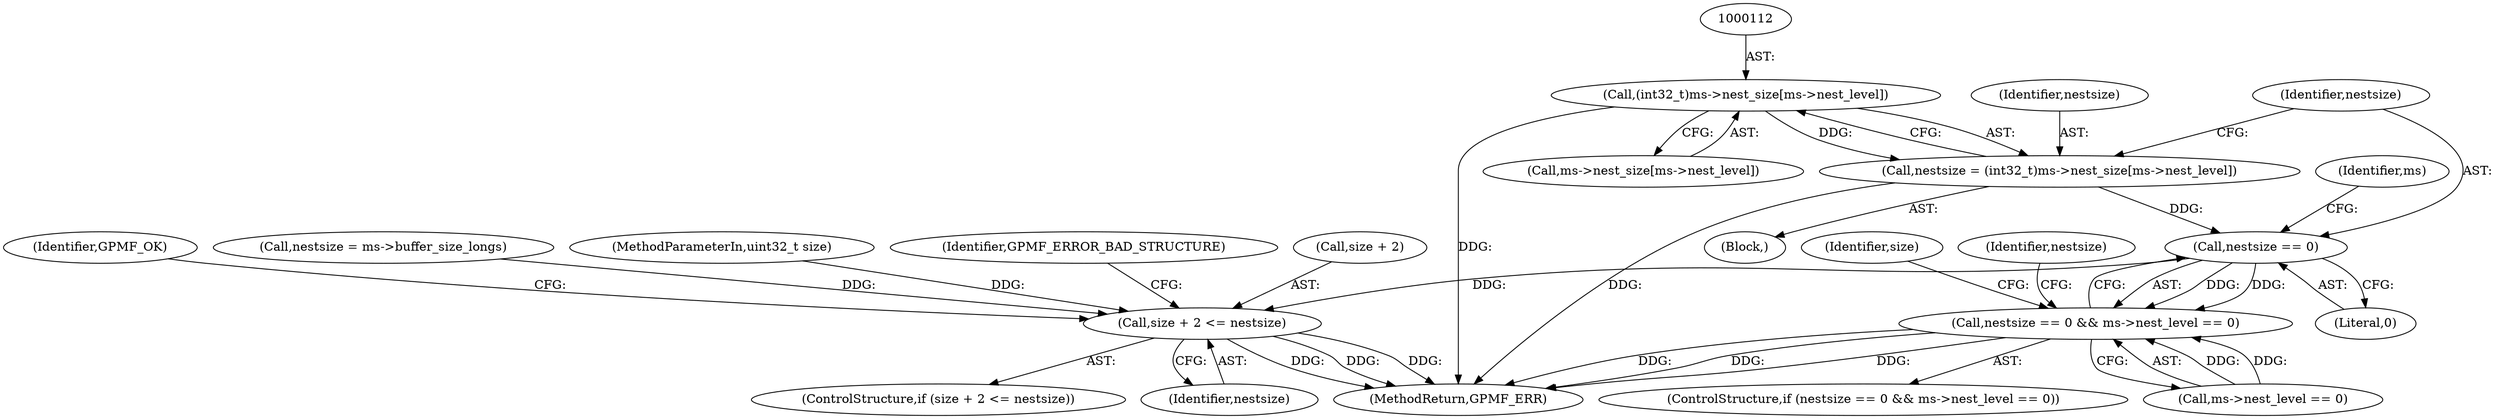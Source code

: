 digraph "0_gpmf-parser_341f12cd5b97ab419e53853ca00176457c9f1681@pointer" {
"1000111" [label="(Call,(int32_t)ms->nest_size[ms->nest_level])"];
"1000109" [label="(Call,nestsize = (int32_t)ms->nest_size[ms->nest_level])"];
"1000122" [label="(Call,nestsize == 0)"];
"1000121" [label="(Call,nestsize == 0 && ms->nest_level == 0)"];
"1000136" [label="(Call,size + 2 <= nestsize)"];
"1000142" [label="(Identifier,GPMF_OK)"];
"1000130" [label="(Call,nestsize = ms->buffer_size_longs)"];
"1000111" [label="(Call,(int32_t)ms->nest_size[ms->nest_level])"];
"1000113" [label="(Call,ms->nest_size[ms->nest_level])"];
"1000120" [label="(ControlStructure,if (nestsize == 0 && ms->nest_level == 0))"];
"1000125" [label="(Call,ms->nest_level == 0)"];
"1000103" [label="(MethodParameterIn,uint32_t size)"];
"1000122" [label="(Call,nestsize == 0)"];
"1000144" [label="(Identifier,GPMF_ERROR_BAD_STRUCTURE)"];
"1000110" [label="(Identifier,nestsize)"];
"1000135" [label="(ControlStructure,if (size + 2 <= nestsize))"];
"1000123" [label="(Identifier,nestsize)"];
"1000124" [label="(Literal,0)"];
"1000136" [label="(Call,size + 2 <= nestsize)"];
"1000107" [label="(Block,)"];
"1000109" [label="(Call,nestsize = (int32_t)ms->nest_size[ms->nest_level])"];
"1000138" [label="(Identifier,size)"];
"1000127" [label="(Identifier,ms)"];
"1000131" [label="(Identifier,nestsize)"];
"1000121" [label="(Call,nestsize == 0 && ms->nest_level == 0)"];
"1000137" [label="(Call,size + 2)"];
"1000140" [label="(Identifier,nestsize)"];
"1000145" [label="(MethodReturn,GPMF_ERR)"];
"1000111" -> "1000109"  [label="AST: "];
"1000111" -> "1000113"  [label="CFG: "];
"1000112" -> "1000111"  [label="AST: "];
"1000113" -> "1000111"  [label="AST: "];
"1000109" -> "1000111"  [label="CFG: "];
"1000111" -> "1000145"  [label="DDG: "];
"1000111" -> "1000109"  [label="DDG: "];
"1000109" -> "1000107"  [label="AST: "];
"1000110" -> "1000109"  [label="AST: "];
"1000123" -> "1000109"  [label="CFG: "];
"1000109" -> "1000145"  [label="DDG: "];
"1000109" -> "1000122"  [label="DDG: "];
"1000122" -> "1000121"  [label="AST: "];
"1000122" -> "1000124"  [label="CFG: "];
"1000123" -> "1000122"  [label="AST: "];
"1000124" -> "1000122"  [label="AST: "];
"1000127" -> "1000122"  [label="CFG: "];
"1000121" -> "1000122"  [label="CFG: "];
"1000122" -> "1000121"  [label="DDG: "];
"1000122" -> "1000121"  [label="DDG: "];
"1000122" -> "1000136"  [label="DDG: "];
"1000121" -> "1000120"  [label="AST: "];
"1000121" -> "1000125"  [label="CFG: "];
"1000125" -> "1000121"  [label="AST: "];
"1000131" -> "1000121"  [label="CFG: "];
"1000138" -> "1000121"  [label="CFG: "];
"1000121" -> "1000145"  [label="DDG: "];
"1000121" -> "1000145"  [label="DDG: "];
"1000121" -> "1000145"  [label="DDG: "];
"1000125" -> "1000121"  [label="DDG: "];
"1000125" -> "1000121"  [label="DDG: "];
"1000136" -> "1000135"  [label="AST: "];
"1000136" -> "1000140"  [label="CFG: "];
"1000137" -> "1000136"  [label="AST: "];
"1000140" -> "1000136"  [label="AST: "];
"1000142" -> "1000136"  [label="CFG: "];
"1000144" -> "1000136"  [label="CFG: "];
"1000136" -> "1000145"  [label="DDG: "];
"1000136" -> "1000145"  [label="DDG: "];
"1000136" -> "1000145"  [label="DDG: "];
"1000103" -> "1000136"  [label="DDG: "];
"1000130" -> "1000136"  [label="DDG: "];
}
